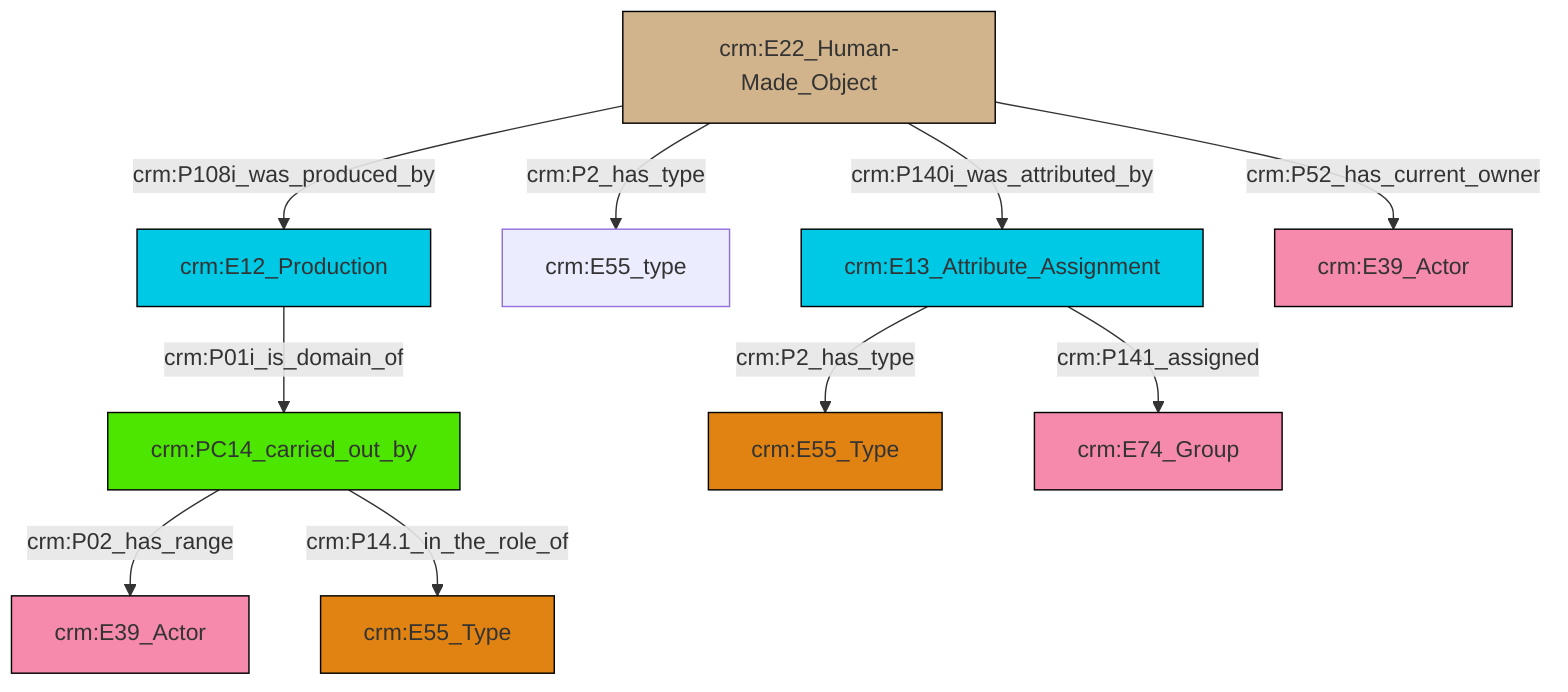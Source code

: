 graph TD
classDef Literal fill:#f2f2f2,stroke:#000000;
classDef CRM_Entity fill:#FFFFFF,stroke:#000000;
classDef Temporal_Entity fill:#00C9E6, stroke:#000000;
classDef Type fill:#E18312, stroke:#000000;
classDef Time-Span fill:#2C9C91, stroke:#000000;
classDef Appellation fill:#FFEB7F, stroke:#000000;
classDef Place fill:#008836, stroke:#000000;
classDef Persistent_Item fill:#B266B2, stroke:#000000;
classDef Conceptual_Object fill:#FFD700, stroke:#000000;
classDef Physical_Thing fill:#D2B48C, stroke:#000000;
classDef Actor fill:#f58aad, stroke:#000000;
classDef PC_Classes fill:#4ce600, stroke:#000000;
classDef Multi fill:#cccccc,stroke:#000000;

4["crm:E22_Human-Made_Object"]:::Physical_Thing -->|crm:P2_has_type| 5["crm:E55_type"]:::Default
13["crm:E13_Attribute_Assignment"]:::Temporal_Entity -->|crm:P2_has_type| 11["crm:E55_Type"]:::Type
9["crm:PC14_carried_out_by"]:::PC_Classes -->|crm:P02_has_range| 6["crm:E39_Actor"]:::Actor
4["crm:E22_Human-Made_Object"]:::Physical_Thing -->|crm:P52_has_current_owner| 14["crm:E39_Actor"]:::Actor
2["crm:E12_Production"]:::Temporal_Entity -->|crm:P01i_is_domain_of| 9["crm:PC14_carried_out_by"]:::PC_Classes
9["crm:PC14_carried_out_by"]:::PC_Classes -->|crm:P14.1_in_the_role_of| 0["crm:E55_Type"]:::Type
4["crm:E22_Human-Made_Object"]:::Physical_Thing -->|crm:P108i_was_produced_by| 2["crm:E12_Production"]:::Temporal_Entity
13["crm:E13_Attribute_Assignment"]:::Temporal_Entity -->|crm:P141_assigned| 17["crm:E74_Group"]:::Actor
4["crm:E22_Human-Made_Object"]:::Physical_Thing -->|crm:P140i_was_attributed_by| 13["crm:E13_Attribute_Assignment"]:::Temporal_Entity